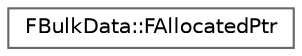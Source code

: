 digraph "Graphical Class Hierarchy"
{
 // INTERACTIVE_SVG=YES
 // LATEX_PDF_SIZE
  bgcolor="transparent";
  edge [fontname=Helvetica,fontsize=10,labelfontname=Helvetica,labelfontsize=10];
  node [fontname=Helvetica,fontsize=10,shape=box,height=0.2,width=0.4];
  rankdir="LR";
  Node0 [id="Node000000",label="FBulkData::FAllocatedPtr",height=0.2,width=0.4,color="grey40", fillcolor="white", style="filled",URL="$d4/da0/structFBulkData_1_1FAllocatedPtr.html",tooltip=" "];
}
